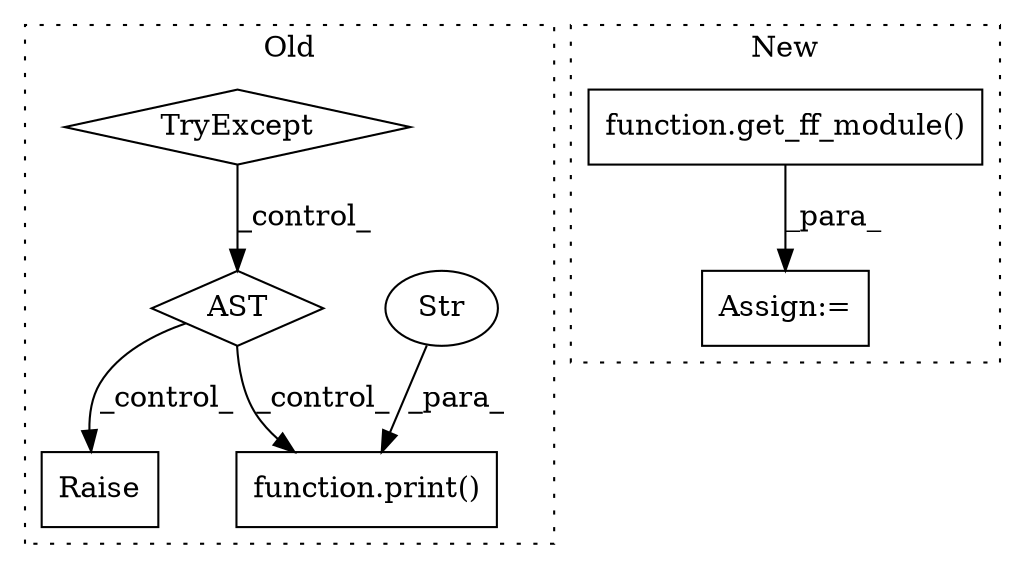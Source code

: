 digraph G {
subgraph cluster0 {
1 [label="Raise" a="91" s="6459" l="5" shape="box"];
3 [label="AST" a="2" s="6361,0" l="7,0" shape="diamond"];
4 [label="function.print()" a="75" s="6389,6449" l="6,1" shape="box"];
5 [label="Str" a="66" s="6395" l="54" shape="ellipse"];
6 [label="TryExcept" a="71" s="6311" l="13" shape="diamond"];
label = "Old";
style="dotted";
}
subgraph cluster1 {
2 [label="function.get_ff_module()" a="75" s="6515" l="15" shape="box"];
7 [label="Assign:=" a="68" s="6512" l="3" shape="box"];
label = "New";
style="dotted";
}
2 -> 7 [label="_para_"];
3 -> 4 [label="_control_"];
3 -> 1 [label="_control_"];
5 -> 4 [label="_para_"];
6 -> 3 [label="_control_"];
}